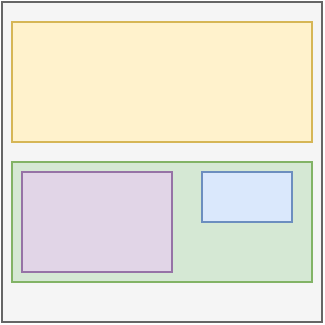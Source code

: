 <mxfile version="13.1.3" type="device"><diagram id="DiWTmMV9iW6wB8eJZzJZ" name="Page-1"><mxGraphModel dx="418" dy="235" grid="1" gridSize="10" guides="1" tooltips="1" connect="1" arrows="1" fold="1" page="1" pageScale="1" pageWidth="850" pageHeight="1100" math="0" shadow="0"><root><mxCell id="0"/><mxCell id="1" parent="0"/><mxCell id="UWL6WIJWx3e0-HxivsOu-1" value="" style="rounded=0;whiteSpace=wrap;html=1;fillColor=#f5f5f5;strokeColor=#666666;fontColor=#333333;" vertex="1" parent="1"><mxGeometry x="200" y="80" width="160" height="160" as="geometry"/></mxCell><mxCell id="UWL6WIJWx3e0-HxivsOu-4" value="" style="rounded=0;whiteSpace=wrap;html=1;fillColor=#fff2cc;strokeColor=#d6b656;" vertex="1" parent="1"><mxGeometry x="205" y="90" width="150" height="60" as="geometry"/></mxCell><mxCell id="UWL6WIJWx3e0-HxivsOu-5" value="" style="rounded=0;whiteSpace=wrap;html=1;fillColor=#d5e8d4;strokeColor=#82b366;" vertex="1" parent="1"><mxGeometry x="205" y="160" width="150" height="60" as="geometry"/></mxCell><mxCell id="UWL6WIJWx3e0-HxivsOu-6" value="" style="rounded=0;whiteSpace=wrap;html=1;fillColor=#e1d5e7;strokeColor=#9673a6;" vertex="1" parent="1"><mxGeometry x="210" y="165" width="75" height="50" as="geometry"/></mxCell><mxCell id="UWL6WIJWx3e0-HxivsOu-7" value="" style="rounded=0;whiteSpace=wrap;html=1;fillColor=#dae8fc;strokeColor=#6c8ebf;" vertex="1" parent="1"><mxGeometry x="300" y="165" width="45" height="25" as="geometry"/></mxCell></root></mxGraphModel></diagram></mxfile>